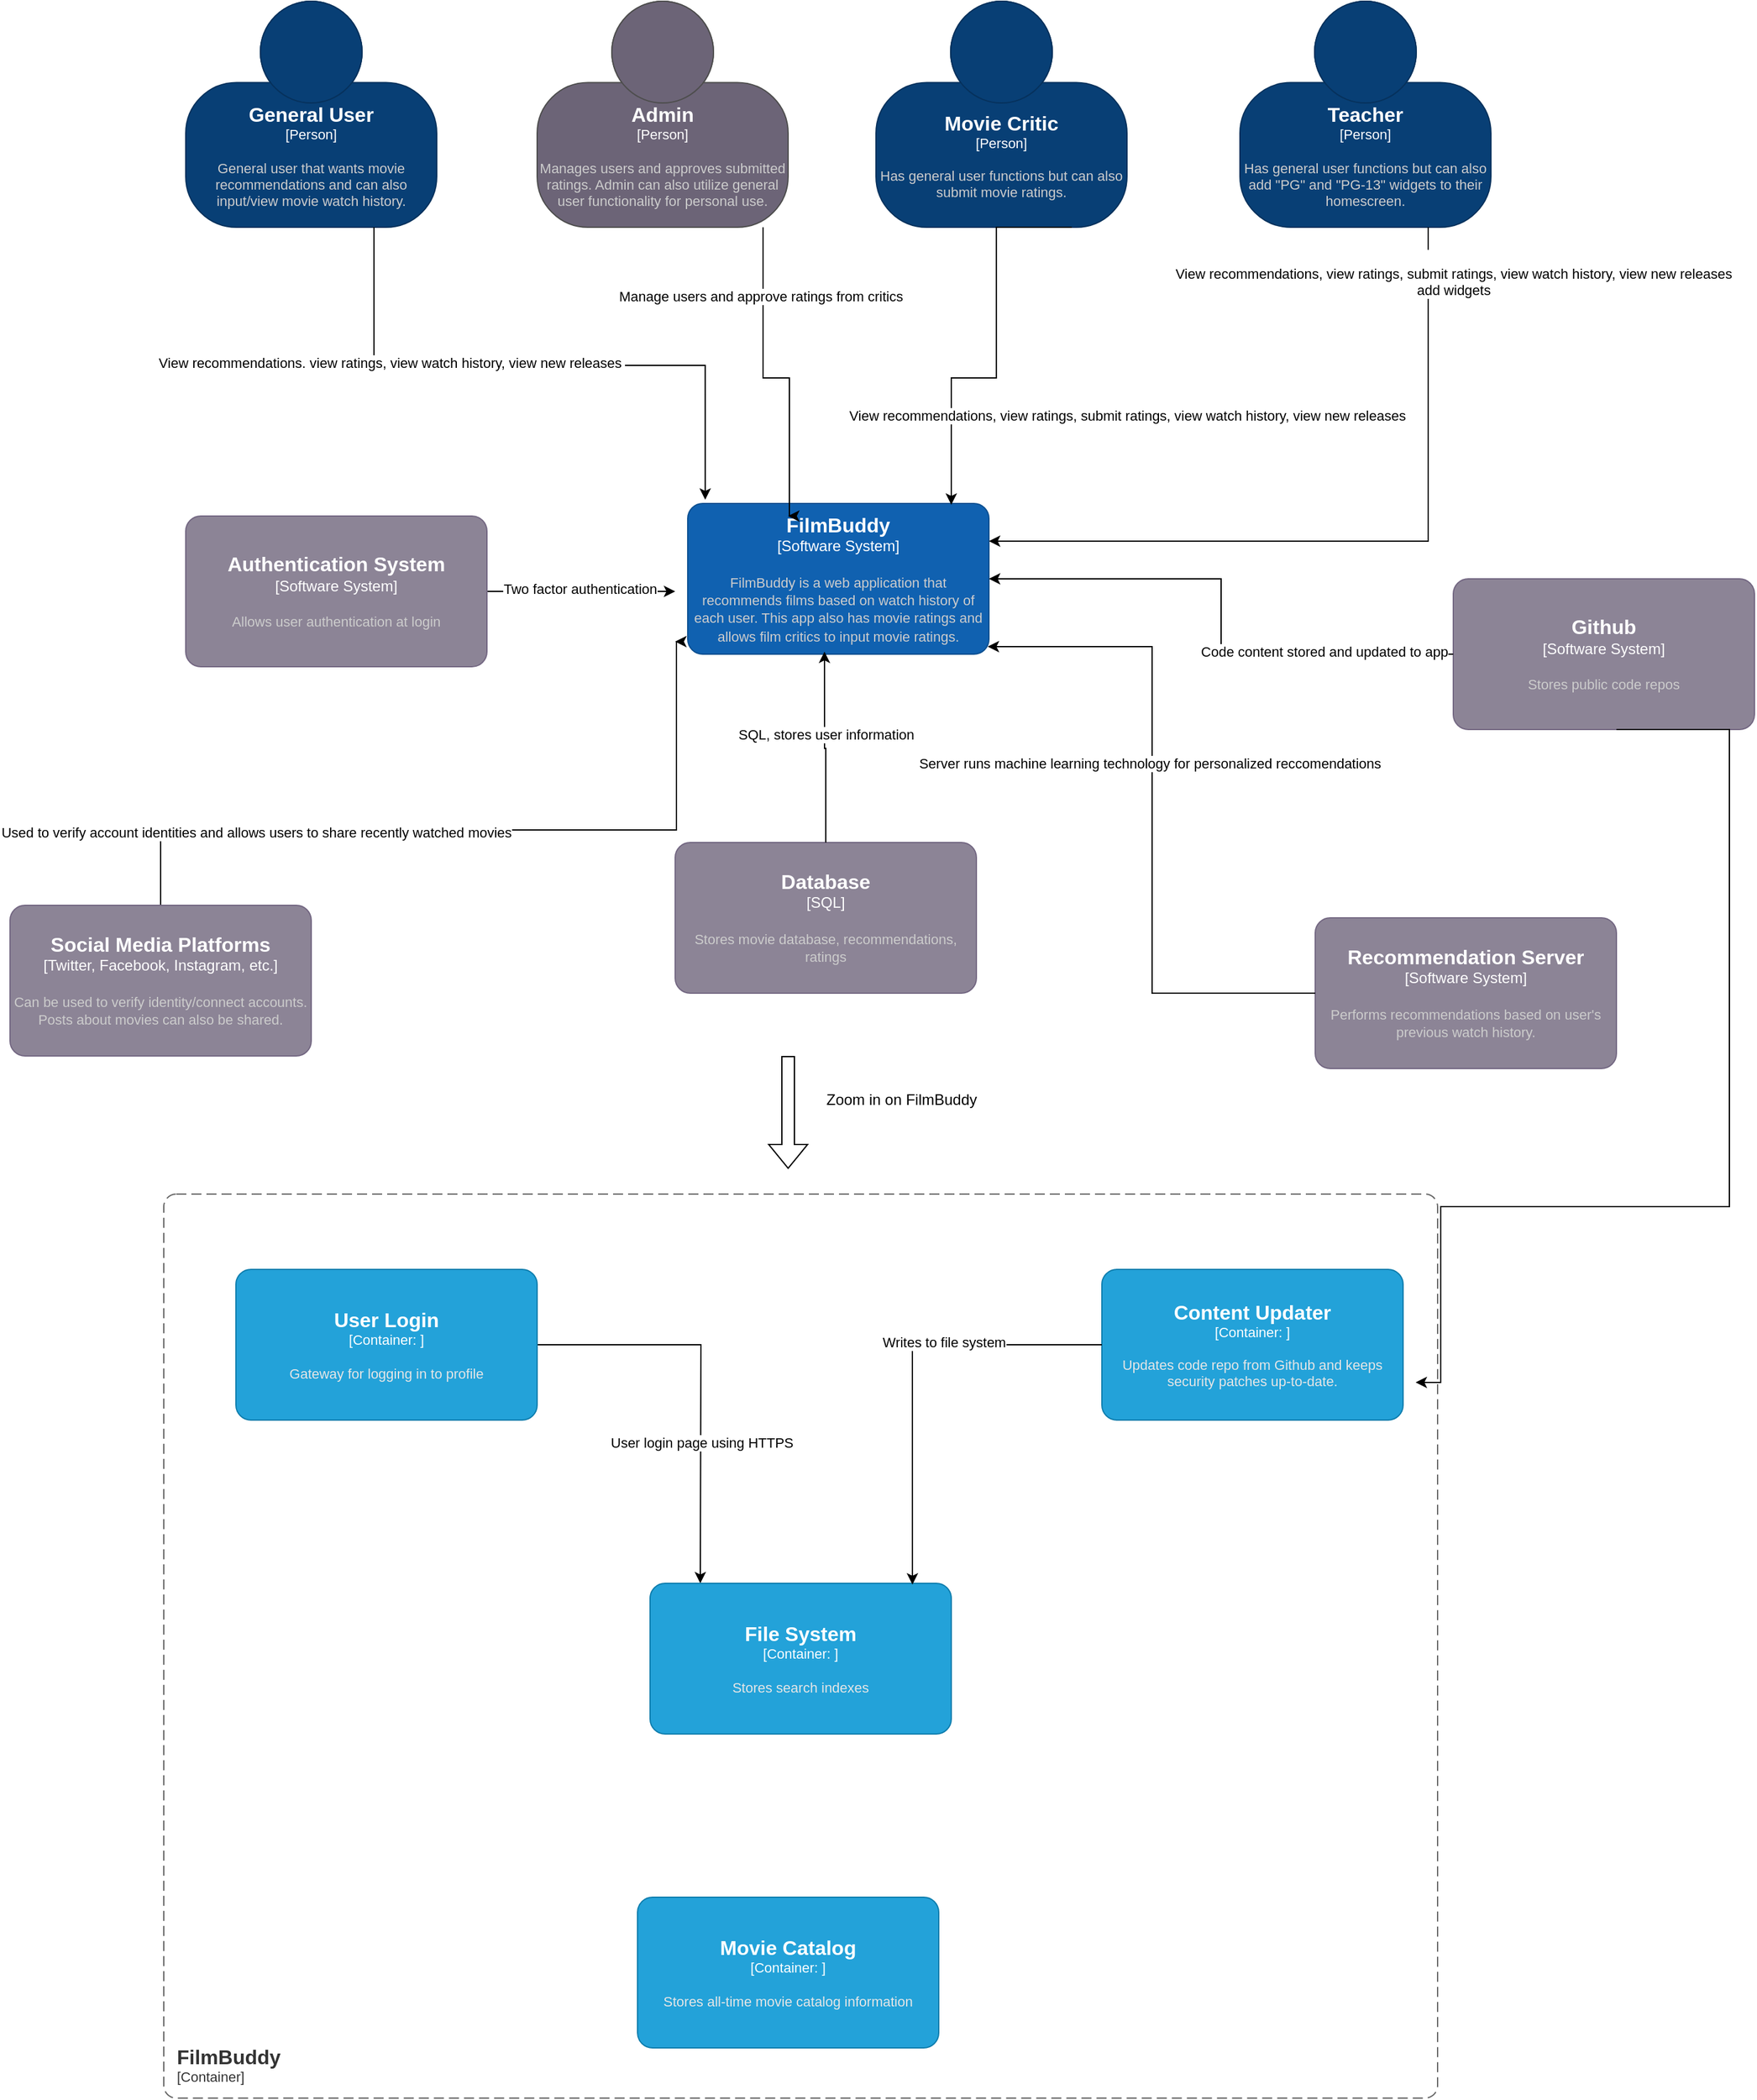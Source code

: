<mxfile version="24.8.3">
  <diagram name="Page-1" id="qfLVqUQpHigt__Ly_EIz">
    <mxGraphModel dx="1434" dy="738" grid="1" gridSize="10" guides="1" tooltips="1" connect="1" arrows="1" fold="1" page="1" pageScale="1" pageWidth="850" pageHeight="1100" math="0" shadow="0">
      <root>
        <mxCell id="0" />
        <mxCell id="1" parent="0" />
        <object placeholders="1" c4Name="General User" c4Type="Person" c4Description="General user that wants movie recommendations and can also input/view movie watch history." label="&lt;font style=&quot;font-size: 16px&quot;&gt;&lt;b&gt;%c4Name%&lt;/b&gt;&lt;/font&gt;&lt;div&gt;[%c4Type%]&lt;/div&gt;&lt;br&gt;&lt;div&gt;&lt;font style=&quot;font-size: 11px&quot;&gt;&lt;font color=&quot;#cccccc&quot;&gt;%c4Description%&lt;/font&gt;&lt;/div&gt;" id="fG0gLdGStZVWvB5atDBO-1">
          <mxCell style="html=1;fontSize=11;dashed=0;whiteSpace=wrap;fillColor=#083F75;strokeColor=#06315C;fontColor=#ffffff;shape=mxgraph.c4.person2;align=center;metaEdit=1;points=[[0.5,0,0],[1,0.5,0],[1,0.75,0],[0.75,1,0],[0.5,1,0],[0.25,1,0],[0,0.75,0],[0,0.5,0]];resizable=0;" parent="1" vertex="1">
            <mxGeometry x="370" y="30" width="200" height="180" as="geometry" />
          </mxCell>
        </object>
        <object placeholders="1" c4Name="Admin" c4Type="Person" c4Description="Manages users and approves submitted ratings. Admin can also utilize general user functionality for personal use. " label="&lt;font style=&quot;font-size: 16px&quot;&gt;&lt;b&gt;%c4Name%&lt;/b&gt;&lt;/font&gt;&lt;div&gt;[%c4Type%]&lt;/div&gt;&lt;br&gt;&lt;div&gt;&lt;font style=&quot;font-size: 11px&quot;&gt;&lt;font color=&quot;#cccccc&quot;&gt;%c4Description%&lt;/font&gt;&lt;/div&gt;" id="fG0gLdGStZVWvB5atDBO-2">
          <mxCell style="html=1;fontSize=11;dashed=0;whiteSpace=wrap;fillColor=#6C6477;strokeColor=#4D4D4D;fontColor=#ffffff;shape=mxgraph.c4.person2;align=center;metaEdit=1;points=[[0.5,0,0],[1,0.5,0],[1,0.75,0],[0.75,1,0],[0.5,1,0],[0.25,1,0],[0,0.75,0],[0,0.5,0]];resizable=0;" parent="1" vertex="1">
            <mxGeometry x="650" y="30" width="200" height="180" as="geometry" />
          </mxCell>
        </object>
        <object placeholders="1" c4Name="Movie Critic" c4Type="Person" c4Description="Has general user functions but can also submit movie ratings." label="&lt;font style=&quot;font-size: 16px&quot;&gt;&lt;b&gt;%c4Name%&lt;/b&gt;&lt;/font&gt;&lt;div&gt;[%c4Type%]&lt;/div&gt;&lt;br&gt;&lt;div&gt;&lt;font style=&quot;font-size: 11px&quot;&gt;&lt;font color=&quot;#cccccc&quot;&gt;%c4Description%&lt;/font&gt;&lt;/div&gt;" id="fG0gLdGStZVWvB5atDBO-4">
          <mxCell style="html=1;fontSize=11;dashed=0;whiteSpace=wrap;fillColor=#083F75;strokeColor=#06315C;fontColor=#ffffff;shape=mxgraph.c4.person2;align=center;metaEdit=1;points=[[0.5,0,0],[1,0.5,0],[1,0.75,0],[0.75,1,0],[0.5,1,0],[0.25,1,0],[0,0.75,0],[0,0.5,0]];resizable=0;" parent="1" vertex="1">
            <mxGeometry x="920" y="30" width="200" height="180" as="geometry" />
          </mxCell>
        </object>
        <object placeholders="1" c4Name="Teacher" c4Type="Person" c4Description="Has general user functions but can also add &quot;PG&quot; and &quot;PG-13&quot; widgets to their homescreen. " label="&lt;font style=&quot;font-size: 16px&quot;&gt;&lt;b&gt;%c4Name%&lt;/b&gt;&lt;/font&gt;&lt;div&gt;[%c4Type%]&lt;/div&gt;&lt;br&gt;&lt;div&gt;&lt;font style=&quot;font-size: 11px&quot;&gt;&lt;font color=&quot;#cccccc&quot;&gt;%c4Description%&lt;/font&gt;&lt;/div&gt;" id="fG0gLdGStZVWvB5atDBO-5">
          <mxCell style="html=1;fontSize=11;dashed=0;whiteSpace=wrap;fillColor=#083F75;strokeColor=#06315C;fontColor=#ffffff;shape=mxgraph.c4.person2;align=center;metaEdit=1;points=[[0.5,0,0],[1,0.5,0],[1,0.75,0],[0.75,1,0],[0.5,1,0],[0.25,1,0],[0,0.75,0],[0,0.5,0]];resizable=0;" parent="1" vertex="1">
            <mxGeometry x="1210" y="30" width="200" height="180" as="geometry" />
          </mxCell>
        </object>
        <object placeholders="1" c4Name="FilmBuddy" c4Type="Software System" c4Description="FilmBuddy is a web application that recommends films based on watch history of each user. This app also has movie ratings and allows film critics to input movie ratings. " label="&lt;font style=&quot;font-size: 16px&quot;&gt;&lt;b&gt;%c4Name%&lt;/b&gt;&lt;/font&gt;&lt;div&gt;[%c4Type%]&lt;/div&gt;&lt;br&gt;&lt;div&gt;&lt;font style=&quot;font-size: 11px&quot;&gt;&lt;font color=&quot;#cccccc&quot;&gt;%c4Description%&lt;/font&gt;&lt;/div&gt;" id="fG0gLdGStZVWvB5atDBO-6">
          <mxCell style="rounded=1;whiteSpace=wrap;html=1;labelBackgroundColor=none;fillColor=#1061B0;fontColor=#ffffff;align=center;arcSize=10;strokeColor=#0D5091;metaEdit=1;resizable=0;points=[[0.25,0,0],[0.5,0,0],[0.75,0,0],[1,0.25,0],[1,0.5,0],[1,0.75,0],[0.75,1,0],[0.5,1,0],[0.25,1,0],[0,0.75,0],[0,0.5,0],[0,0.25,0]];" parent="1" vertex="1">
            <mxGeometry x="770" y="430" width="240" height="120" as="geometry" />
          </mxCell>
        </object>
        <mxCell id="Z1hIB7-85nQ-7njpaA-8-1" style="edgeStyle=orthogonalEdgeStyle;rounded=0;orthogonalLoop=1;jettySize=auto;html=1;exitX=0.75;exitY=1;exitDx=0;exitDy=0;exitPerimeter=0;entryX=0.058;entryY=-0.025;entryDx=0;entryDy=0;entryPerimeter=0;" edge="1" parent="1" source="fG0gLdGStZVWvB5atDBO-1" target="fG0gLdGStZVWvB5atDBO-6">
          <mxGeometry relative="1" as="geometry" />
        </mxCell>
        <mxCell id="Z1hIB7-85nQ-7njpaA-8-2" value="View recommendations. view ratings, view watch history, view new releases&amp;nbsp;" style="edgeLabel;html=1;align=center;verticalAlign=middle;resizable=0;points=[];" vertex="1" connectable="0" parent="Z1hIB7-85nQ-7njpaA-8-1">
          <mxGeometry x="-0.484" y="2" relative="1" as="geometry">
            <mxPoint as="offset" />
          </mxGeometry>
        </mxCell>
        <mxCell id="Z1hIB7-85nQ-7njpaA-8-4" style="edgeStyle=orthogonalEdgeStyle;rounded=0;orthogonalLoop=1;jettySize=auto;html=1;entryX=0.279;entryY=0;entryDx=0;entryDy=0;entryPerimeter=0;" edge="1" parent="1" source="fG0gLdGStZVWvB5atDBO-2">
          <mxGeometry relative="1" as="geometry">
            <mxPoint x="763" y="220" as="sourcePoint" />
            <mxPoint x="849.96" y="440" as="targetPoint" />
            <Array as="points">
              <mxPoint x="830" y="330" />
              <mxPoint x="851" y="330" />
            </Array>
          </mxGeometry>
        </mxCell>
        <mxCell id="Z1hIB7-85nQ-7njpaA-8-5" value="Manage users and approve ratings from critics" style="edgeLabel;html=1;align=center;verticalAlign=middle;resizable=0;points=[];" vertex="1" connectable="0" parent="Z1hIB7-85nQ-7njpaA-8-4">
          <mxGeometry x="-0.562" y="-2" relative="1" as="geometry">
            <mxPoint as="offset" />
          </mxGeometry>
        </mxCell>
        <mxCell id="Z1hIB7-85nQ-7njpaA-8-6" style="edgeStyle=orthogonalEdgeStyle;rounded=0;orthogonalLoop=1;jettySize=auto;html=1;exitX=0.5;exitY=1;exitDx=0;exitDy=0;exitPerimeter=0;entryX=0.642;entryY=0.008;entryDx=0;entryDy=0;entryPerimeter=0;" edge="1" parent="1">
          <mxGeometry relative="1" as="geometry">
            <mxPoint x="1075.92" y="210" as="sourcePoint" />
            <mxPoint x="980.0" y="430.96" as="targetPoint" />
            <Array as="points">
              <mxPoint x="1015.92" y="210" />
              <mxPoint x="1015.92" y="330" />
              <mxPoint x="979.92" y="330" />
            </Array>
          </mxGeometry>
        </mxCell>
        <mxCell id="Z1hIB7-85nQ-7njpaA-8-7" value="View recommendations, view ratings, submit ratings, view watch history, view new releases" style="edgeLabel;html=1;align=center;verticalAlign=middle;resizable=0;points=[];" vertex="1" connectable="0" parent="Z1hIB7-85nQ-7njpaA-8-6">
          <mxGeometry x="-0.097" y="-1" relative="1" as="geometry">
            <mxPoint x="105" y="67" as="offset" />
          </mxGeometry>
        </mxCell>
        <mxCell id="Z1hIB7-85nQ-7njpaA-8-8" value="&lt;br&gt;&lt;span style=&quot;color: rgb(0, 0, 0); font-family: Helvetica; font-size: 11px; font-style: normal; font-variant-ligatures: normal; font-variant-caps: normal; font-weight: 400; letter-spacing: normal; orphans: 2; text-align: center; text-indent: 0px; text-transform: none; widows: 2; word-spacing: 0px; -webkit-text-stroke-width: 0px; white-space: nowrap; background-color: rgb(255, 255, 255); text-decoration-thickness: initial; text-decoration-style: initial; text-decoration-color: initial; display: inline !important; float: none;&quot;&gt;View recommendations, view ratings, submit ratings, view watch history, view new releases&lt;/span&gt;&lt;br&gt;add widgets" style="edgeStyle=orthogonalEdgeStyle;rounded=0;orthogonalLoop=1;jettySize=auto;html=1;exitX=0.75;exitY=1;exitDx=0;exitDy=0;exitPerimeter=0;entryX=1;entryY=0.25;entryDx=0;entryDy=0;entryPerimeter=0;" edge="1" parent="1" source="fG0gLdGStZVWvB5atDBO-5" target="fG0gLdGStZVWvB5atDBO-6">
          <mxGeometry x="-0.879" y="20" relative="1" as="geometry">
            <mxPoint as="offset" />
          </mxGeometry>
        </mxCell>
        <mxCell id="Z1hIB7-85nQ-7njpaA-8-22" style="edgeStyle=orthogonalEdgeStyle;rounded=0;orthogonalLoop=1;jettySize=auto;html=1;" edge="1" parent="1" source="Z1hIB7-85nQ-7njpaA-8-10">
          <mxGeometry relative="1" as="geometry">
            <mxPoint x="760" y="500" as="targetPoint" />
          </mxGeometry>
        </mxCell>
        <mxCell id="Z1hIB7-85nQ-7njpaA-8-23" value="Two factor authentication" style="edgeLabel;html=1;align=center;verticalAlign=middle;resizable=0;points=[];" vertex="1" connectable="0" parent="Z1hIB7-85nQ-7njpaA-8-22">
          <mxGeometry x="-0.017" y="2" relative="1" as="geometry">
            <mxPoint as="offset" />
          </mxGeometry>
        </mxCell>
        <object placeholders="1" c4Name="Authentication System" c4Type="Software System" c4Description="Allows user authentication at login" label="&lt;font style=&quot;font-size: 16px&quot;&gt;&lt;b&gt;%c4Name%&lt;/b&gt;&lt;/font&gt;&lt;div&gt;[%c4Type%]&lt;/div&gt;&lt;br&gt;&lt;div&gt;&lt;font style=&quot;font-size: 11px&quot;&gt;&lt;font color=&quot;#cccccc&quot;&gt;%c4Description%&lt;/font&gt;&lt;/div&gt;" id="Z1hIB7-85nQ-7njpaA-8-10">
          <mxCell style="rounded=1;whiteSpace=wrap;html=1;labelBackgroundColor=none;fillColor=#8C8496;fontColor=#ffffff;align=center;arcSize=10;strokeColor=#736782;metaEdit=1;resizable=0;points=[[0.25,0,0],[0.5,0,0],[0.75,0,0],[1,0.25,0],[1,0.5,0],[1,0.75,0],[0.75,1,0],[0.5,1,0],[0.25,1,0],[0,0.75,0],[0,0.5,0],[0,0.25,0]];" vertex="1" parent="1">
            <mxGeometry x="370" y="440" width="240" height="120" as="geometry" />
          </mxCell>
        </object>
        <mxCell id="Z1hIB7-85nQ-7njpaA-8-24" style="edgeStyle=orthogonalEdgeStyle;rounded=0;orthogonalLoop=1;jettySize=auto;html=1;" edge="1" parent="1" source="Z1hIB7-85nQ-7njpaA-8-11">
          <mxGeometry relative="1" as="geometry">
            <mxPoint x="760" y="540" as="targetPoint" />
            <Array as="points">
              <mxPoint x="761" y="690" />
            </Array>
          </mxGeometry>
        </mxCell>
        <mxCell id="Z1hIB7-85nQ-7njpaA-8-25" value="Used to verify account identities and allows users to share recently watched movies" style="edgeLabel;html=1;align=center;verticalAlign=middle;resizable=0;points=[];" vertex="1" connectable="0" parent="Z1hIB7-85nQ-7njpaA-8-24">
          <mxGeometry x="-0.564" y="-2" relative="1" as="geometry">
            <mxPoint as="offset" />
          </mxGeometry>
        </mxCell>
        <object placeholders="1" c4Name="Social Media Platforms" c4Type="Twitter, Facebook, Instagram, etc." c4Description="Can be used to verify identity/connect accounts. Posts about movies can also be shared. " label="&lt;font style=&quot;font-size: 16px&quot;&gt;&lt;b&gt;%c4Name%&lt;/b&gt;&lt;/font&gt;&lt;div&gt;[%c4Type%]&lt;/div&gt;&lt;br&gt;&lt;div&gt;&lt;font style=&quot;font-size: 11px&quot;&gt;&lt;font color=&quot;#cccccc&quot;&gt;%c4Description%&lt;/font&gt;&lt;/div&gt;" id="Z1hIB7-85nQ-7njpaA-8-11">
          <mxCell style="rounded=1;whiteSpace=wrap;html=1;labelBackgroundColor=none;fillColor=#8C8496;fontColor=#ffffff;align=center;arcSize=10;strokeColor=#736782;metaEdit=1;resizable=0;points=[[0.25,0,0],[0.5,0,0],[0.75,0,0],[1,0.25,0],[1,0.5,0],[1,0.75,0],[0.75,1,0],[0.5,1,0],[0.25,1,0],[0,0.75,0],[0,0.5,0],[0,0.25,0]];" vertex="1" parent="1">
            <mxGeometry x="230" y="750" width="240" height="120" as="geometry" />
          </mxCell>
        </object>
        <object placeholders="1" c4Name="Database" c4Type="SQL" c4Description="Stores movie database, recommendations, ratings" label="&lt;font style=&quot;font-size: 16px&quot;&gt;&lt;b&gt;%c4Name%&lt;/b&gt;&lt;/font&gt;&lt;div&gt;[%c4Type%]&lt;/div&gt;&lt;br&gt;&lt;div&gt;&lt;font style=&quot;font-size: 11px&quot;&gt;&lt;font color=&quot;#cccccc&quot;&gt;%c4Description%&lt;/font&gt;&lt;/div&gt;" id="Z1hIB7-85nQ-7njpaA-8-12">
          <mxCell style="rounded=1;whiteSpace=wrap;html=1;labelBackgroundColor=none;fillColor=#8C8496;fontColor=#ffffff;align=center;arcSize=10;strokeColor=#736782;metaEdit=1;resizable=0;points=[[0.25,0,0],[0.5,0,0],[0.75,0,0],[1,0.25,0],[1,0.5,0],[1,0.75,0],[0.75,1,0],[0.5,1,0],[0.25,1,0],[0,0.75,0],[0,0.5,0],[0,0.25,0]];" vertex="1" parent="1">
            <mxGeometry x="760" y="700" width="240" height="120" as="geometry" />
          </mxCell>
        </object>
        <object placeholders="1" c4Name="Recommendation Server" c4Type="Software System" c4Description="Performs recommendations based on user&#39;s previous watch history. " label="&lt;font style=&quot;font-size: 16px&quot;&gt;&lt;b&gt;%c4Name%&lt;/b&gt;&lt;/font&gt;&lt;div&gt;[%c4Type%]&lt;/div&gt;&lt;br&gt;&lt;div&gt;&lt;font style=&quot;font-size: 11px&quot;&gt;&lt;font color=&quot;#cccccc&quot;&gt;%c4Description%&lt;/font&gt;&lt;/div&gt;" id="Z1hIB7-85nQ-7njpaA-8-13">
          <mxCell style="rounded=1;whiteSpace=wrap;html=1;labelBackgroundColor=none;fillColor=#8C8496;fontColor=#ffffff;align=center;arcSize=10;strokeColor=#736782;metaEdit=1;resizable=0;points=[[0.25,0,0],[0.5,0,0],[0.75,0,0],[1,0.25,0],[1,0.5,0],[1,0.75,0],[0.75,1,0],[0.5,1,0],[0.25,1,0],[0,0.75,0],[0,0.5,0],[0,0.25,0]];" vertex="1" parent="1">
            <mxGeometry x="1270" y="760" width="240" height="120" as="geometry" />
          </mxCell>
        </object>
        <object placeholders="1" c4Name="FilmBuddy" c4Type="ContainerScopeBoundary" c4Application="Container" label="&lt;font style=&quot;font-size: 16px&quot;&gt;&lt;b&gt;&lt;div style=&quot;text-align: left&quot;&gt;%c4Name%&lt;/div&gt;&lt;/b&gt;&lt;/font&gt;&lt;div style=&quot;text-align: left&quot;&gt;[%c4Application%]&lt;/div&gt;" id="Z1hIB7-85nQ-7njpaA-8-15">
          <mxCell style="rounded=1;fontSize=11;whiteSpace=wrap;html=1;dashed=1;arcSize=20;fillColor=none;strokeColor=#666666;fontColor=#333333;labelBackgroundColor=none;align=left;verticalAlign=bottom;labelBorderColor=none;spacingTop=0;spacing=10;dashPattern=8 4;metaEdit=1;rotatable=0;perimeter=rectanglePerimeter;noLabel=0;labelPadding=0;allowArrows=0;connectable=0;expand=0;recursiveResize=0;editable=1;pointerEvents=0;absoluteArcSize=1;points=[[0.25,0,0],[0.5,0,0],[0.75,0,0],[1,0.25,0],[1,0.5,0],[1,0.75,0],[0.75,1,0],[0.5,1,0],[0.25,1,0],[0,0.75,0],[0,0.5,0],[0,0.25,0]];" vertex="1" parent="1">
            <mxGeometry x="352.5" y="980" width="1015" height="720" as="geometry" />
          </mxCell>
        </object>
        <mxCell id="Z1hIB7-85nQ-7njpaA-8-16" value="" style="shape=flexArrow;endArrow=classic;html=1;rounded=0;" edge="1" parent="1">
          <mxGeometry width="50" height="50" relative="1" as="geometry">
            <mxPoint x="850" y="870" as="sourcePoint" />
            <mxPoint x="850" y="960" as="targetPoint" />
          </mxGeometry>
        </mxCell>
        <mxCell id="Z1hIB7-85nQ-7njpaA-8-17" value="Zoom in on FilmBuddy" style="text;html=1;align=center;verticalAlign=middle;resizable=0;points=[];autosize=1;strokeColor=none;fillColor=none;" vertex="1" parent="1">
          <mxGeometry x="870" y="890" width="140" height="30" as="geometry" />
        </mxCell>
        <mxCell id="Z1hIB7-85nQ-7njpaA-8-30" style="edgeStyle=orthogonalEdgeStyle;rounded=0;orthogonalLoop=1;jettySize=auto;html=1;" edge="1" parent="1" source="Z1hIB7-85nQ-7njpaA-8-18">
          <mxGeometry relative="1" as="geometry">
            <mxPoint x="780" y="1290" as="targetPoint" />
          </mxGeometry>
        </mxCell>
        <mxCell id="Z1hIB7-85nQ-7njpaA-8-31" value="User login page using HTTPS" style="edgeLabel;html=1;align=center;verticalAlign=middle;resizable=0;points=[];" vertex="1" connectable="0" parent="Z1hIB7-85nQ-7njpaA-8-30">
          <mxGeometry x="0.301" relative="1" as="geometry">
            <mxPoint as="offset" />
          </mxGeometry>
        </mxCell>
        <object placeholders="1" c4Name="User Login" c4Type="Container" c4Technology="" c4Description="Gateway for logging in to profile" label="&lt;font style=&quot;font-size: 16px&quot;&gt;&lt;b&gt;%c4Name%&lt;/b&gt;&lt;/font&gt;&lt;div&gt;[%c4Type%: %c4Technology%]&lt;/div&gt;&lt;br&gt;&lt;div&gt;&lt;font style=&quot;font-size: 11px&quot;&gt;&lt;font color=&quot;#E6E6E6&quot;&gt;%c4Description%&lt;/font&gt;&lt;/div&gt;" id="Z1hIB7-85nQ-7njpaA-8-18">
          <mxCell style="rounded=1;whiteSpace=wrap;html=1;fontSize=11;labelBackgroundColor=none;fillColor=#23A2D9;fontColor=#ffffff;align=center;arcSize=10;strokeColor=#0E7DAD;metaEdit=1;resizable=0;points=[[0.25,0,0],[0.5,0,0],[0.75,0,0],[1,0.25,0],[1,0.5,0],[1,0.75,0],[0.75,1,0],[0.5,1,0],[0.25,1,0],[0,0.75,0],[0,0.5,0],[0,0.25,0]];" vertex="1" parent="1">
            <mxGeometry x="410" y="1040" width="240" height="120" as="geometry" />
          </mxCell>
        </object>
        <object placeholders="1" c4Name="Content Updater" c4Type="Container" c4Technology="" c4Description="Updates code repo from Github and keeps security patches up-to-date." label="&lt;font style=&quot;font-size: 16px&quot;&gt;&lt;b&gt;%c4Name%&lt;/b&gt;&lt;/font&gt;&lt;div&gt;[%c4Type%: %c4Technology%]&lt;/div&gt;&lt;br&gt;&lt;div&gt;&lt;font style=&quot;font-size: 11px&quot;&gt;&lt;font color=&quot;#E6E6E6&quot;&gt;%c4Description%&lt;/font&gt;&lt;/div&gt;" id="Z1hIB7-85nQ-7njpaA-8-19">
          <mxCell style="rounded=1;whiteSpace=wrap;html=1;fontSize=11;labelBackgroundColor=none;fillColor=#23A2D9;fontColor=#ffffff;align=center;arcSize=10;strokeColor=#0E7DAD;metaEdit=1;resizable=0;points=[[0.25,0,0],[0.5,0,0],[0.75,0,0],[1,0.25,0],[1,0.5,0],[1,0.75,0],[0.75,1,0],[0.5,1,0],[0.25,1,0],[0,0.75,0],[0,0.5,0],[0,0.25,0]];" vertex="1" parent="1">
            <mxGeometry x="1100" y="1040" width="240" height="120" as="geometry" />
          </mxCell>
        </object>
        <object placeholders="1" c4Name="File System" c4Type="Container" c4Technology="" c4Description="Stores search indexes" label="&lt;font style=&quot;font-size: 16px&quot;&gt;&lt;b&gt;%c4Name%&lt;/b&gt;&lt;/font&gt;&lt;div&gt;[%c4Type%: %c4Technology%]&lt;/div&gt;&lt;br&gt;&lt;div&gt;&lt;font style=&quot;font-size: 11px&quot;&gt;&lt;font color=&quot;#E6E6E6&quot;&gt;%c4Description%&lt;/font&gt;&lt;/div&gt;" id="Z1hIB7-85nQ-7njpaA-8-20">
          <mxCell style="rounded=1;whiteSpace=wrap;html=1;fontSize=11;labelBackgroundColor=none;fillColor=#23A2D9;fontColor=#ffffff;align=center;arcSize=10;strokeColor=#0E7DAD;metaEdit=1;resizable=0;points=[[0.25,0,0],[0.5,0,0],[0.75,0,0],[1,0.25,0],[1,0.5,0],[1,0.75,0],[0.75,1,0],[0.5,1,0],[0.25,1,0],[0,0.75,0],[0,0.5,0],[0,0.25,0]];" vertex="1" parent="1">
            <mxGeometry x="740" y="1290" width="240" height="120" as="geometry" />
          </mxCell>
        </object>
        <object placeholders="1" c4Name="Movie Catalog" c4Type="Container" c4Technology="" c4Description="Stores all-time movie catalog information" label="&lt;font style=&quot;font-size: 16px&quot;&gt;&lt;b&gt;%c4Name%&lt;/b&gt;&lt;/font&gt;&lt;div&gt;[%c4Type%: %c4Technology%]&lt;/div&gt;&lt;br&gt;&lt;div&gt;&lt;font style=&quot;font-size: 11px&quot;&gt;&lt;font color=&quot;#E6E6E6&quot;&gt;%c4Description%&lt;/font&gt;&lt;/div&gt;" id="Z1hIB7-85nQ-7njpaA-8-21">
          <mxCell style="rounded=1;whiteSpace=wrap;html=1;fontSize=11;labelBackgroundColor=none;fillColor=#23A2D9;fontColor=#ffffff;align=center;arcSize=10;strokeColor=#0E7DAD;metaEdit=1;resizable=0;points=[[0.25,0,0],[0.5,0,0],[0.75,0,0],[1,0.25,0],[1,0.5,0],[1,0.75,0],[0.75,1,0],[0.5,1,0],[0.25,1,0],[0,0.75,0],[0,0.5,0],[0,0.25,0]];" vertex="1" parent="1">
            <mxGeometry x="730" y="1540" width="240" height="120" as="geometry" />
          </mxCell>
        </object>
        <mxCell id="Z1hIB7-85nQ-7njpaA-8-26" style="edgeStyle=orthogonalEdgeStyle;rounded=0;orthogonalLoop=1;jettySize=auto;html=1;entryX=0.454;entryY=0.983;entryDx=0;entryDy=0;entryPerimeter=0;" edge="1" parent="1" source="Z1hIB7-85nQ-7njpaA-8-12" target="fG0gLdGStZVWvB5atDBO-6">
          <mxGeometry relative="1" as="geometry" />
        </mxCell>
        <mxCell id="Z1hIB7-85nQ-7njpaA-8-27" value="SQL, stores user information" style="edgeLabel;html=1;align=center;verticalAlign=middle;resizable=0;points=[];" vertex="1" connectable="0" parent="Z1hIB7-85nQ-7njpaA-8-26">
          <mxGeometry x="0.137" y="-1" relative="1" as="geometry">
            <mxPoint as="offset" />
          </mxGeometry>
        </mxCell>
        <mxCell id="Z1hIB7-85nQ-7njpaA-8-28" style="edgeStyle=orthogonalEdgeStyle;rounded=0;orthogonalLoop=1;jettySize=auto;html=1;entryX=0.996;entryY=0.95;entryDx=0;entryDy=0;entryPerimeter=0;" edge="1" parent="1" source="Z1hIB7-85nQ-7njpaA-8-13" target="fG0gLdGStZVWvB5atDBO-6">
          <mxGeometry relative="1" as="geometry" />
        </mxCell>
        <mxCell id="Z1hIB7-85nQ-7njpaA-8-29" value="Server runs machine learning technology for personalized reccomendations" style="edgeLabel;html=1;align=center;verticalAlign=middle;resizable=0;points=[];" vertex="1" connectable="0" parent="Z1hIB7-85nQ-7njpaA-8-28">
          <mxGeometry x="0.166" y="2" relative="1" as="geometry">
            <mxPoint as="offset" />
          </mxGeometry>
        </mxCell>
        <mxCell id="Z1hIB7-85nQ-7njpaA-8-32" style="edgeStyle=orthogonalEdgeStyle;rounded=0;orthogonalLoop=1;jettySize=auto;html=1;entryX=0.871;entryY=0.008;entryDx=0;entryDy=0;entryPerimeter=0;" edge="1" parent="1" source="Z1hIB7-85nQ-7njpaA-8-19" target="Z1hIB7-85nQ-7njpaA-8-20">
          <mxGeometry relative="1" as="geometry" />
        </mxCell>
        <mxCell id="Z1hIB7-85nQ-7njpaA-8-33" value="Writes to file system" style="edgeLabel;html=1;align=center;verticalAlign=middle;resizable=0;points=[];" vertex="1" connectable="0" parent="Z1hIB7-85nQ-7njpaA-8-32">
          <mxGeometry x="-0.263" y="-2" relative="1" as="geometry">
            <mxPoint as="offset" />
          </mxGeometry>
        </mxCell>
        <object placeholders="1" c4Name="Github" c4Type="Software System" c4Description="Stores public code repos" label="&lt;font style=&quot;font-size: 16px&quot;&gt;&lt;b&gt;%c4Name%&lt;/b&gt;&lt;/font&gt;&lt;div&gt;[%c4Type%]&lt;/div&gt;&lt;br&gt;&lt;div&gt;&lt;font style=&quot;font-size: 11px&quot;&gt;&lt;font color=&quot;#cccccc&quot;&gt;%c4Description%&lt;/font&gt;&lt;/div&gt;" id="Z1hIB7-85nQ-7njpaA-8-34">
          <mxCell style="rounded=1;whiteSpace=wrap;html=1;labelBackgroundColor=none;fillColor=#8C8496;fontColor=#ffffff;align=center;arcSize=10;strokeColor=#736782;metaEdit=1;resizable=0;points=[[0.25,0,0],[0.5,0,0],[0.75,0,0],[1,0.25,0],[1,0.5,0],[1,0.75,0],[0.75,1,0],[0.5,1,0],[0.25,1,0],[0,0.75,0],[0,0.5,0],[0,0.25,0]];" vertex="1" parent="1">
            <mxGeometry x="1380" y="490" width="240" height="120" as="geometry" />
          </mxCell>
        </object>
        <mxCell id="Z1hIB7-85nQ-7njpaA-8-35" style="edgeStyle=orthogonalEdgeStyle;rounded=0;orthogonalLoop=1;jettySize=auto;html=1;entryX=1;entryY=0.5;entryDx=0;entryDy=0;entryPerimeter=0;" edge="1" parent="1" source="Z1hIB7-85nQ-7njpaA-8-34" target="fG0gLdGStZVWvB5atDBO-6">
          <mxGeometry relative="1" as="geometry" />
        </mxCell>
        <mxCell id="Z1hIB7-85nQ-7njpaA-8-36" value="Code content stored and updated to app" style="edgeLabel;html=1;align=center;verticalAlign=middle;resizable=0;points=[];" vertex="1" connectable="0" parent="Z1hIB7-85nQ-7njpaA-8-35">
          <mxGeometry x="-0.518" y="-2" relative="1" as="geometry">
            <mxPoint as="offset" />
          </mxGeometry>
        </mxCell>
        <mxCell id="Z1hIB7-85nQ-7njpaA-8-37" style="edgeStyle=orthogonalEdgeStyle;rounded=0;orthogonalLoop=1;jettySize=auto;html=1;entryX=1;entryY=0.75;entryDx=0;entryDy=0;entryPerimeter=0;" edge="1" parent="1">
          <mxGeometry relative="1" as="geometry">
            <mxPoint x="1510" y="610" as="sourcePoint" />
            <mxPoint x="1350" y="1130" as="targetPoint" />
            <Array as="points">
              <mxPoint x="1600" y="610" />
              <mxPoint x="1600" y="990" />
              <mxPoint x="1370" y="990" />
              <mxPoint x="1370" y="1130" />
            </Array>
          </mxGeometry>
        </mxCell>
      </root>
    </mxGraphModel>
  </diagram>
</mxfile>
